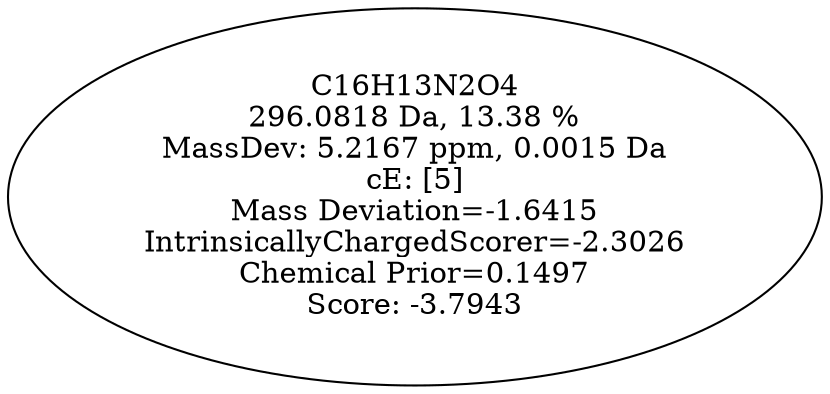 strict digraph {
v1 [label="C16H13N2O4\n296.0818 Da, 13.38 %\nMassDev: 5.2167 ppm, 0.0015 Da\ncE: [5]\nMass Deviation=-1.6415\nIntrinsicallyChargedScorer=-2.3026\nChemical Prior=0.1497\nScore: -3.7943"];
}